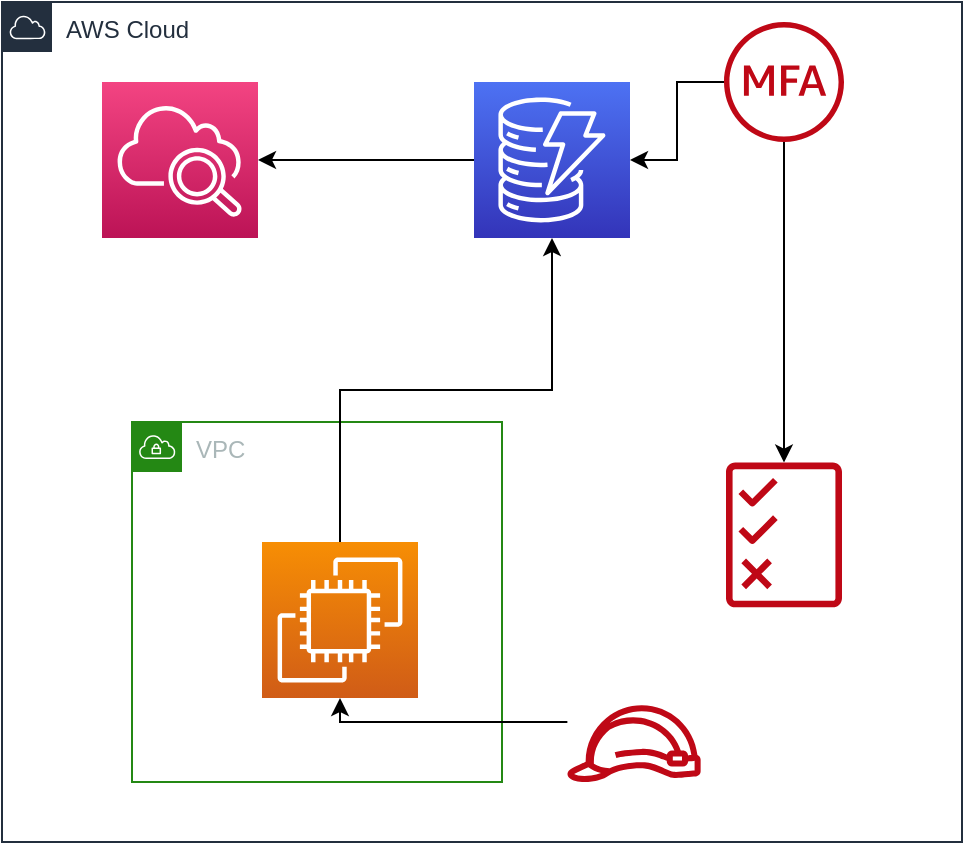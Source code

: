 <mxfile version="20.0.4" type="device"><diagram id="Kq5sycpD7k1zYXIezrjK" name="Page-1"><mxGraphModel dx="1186" dy="764" grid="1" gridSize="10" guides="1" tooltips="1" connect="1" arrows="1" fold="1" page="1" pageScale="1" pageWidth="850" pageHeight="1100" math="0" shadow="0"><root><mxCell id="0"/><mxCell id="1" parent="0"/><mxCell id="QPsYkYV3WScZ9v122A0s-6" value="AWS Cloud" style="points=[[0,0],[0.25,0],[0.5,0],[0.75,0],[1,0],[1,0.25],[1,0.5],[1,0.75],[1,1],[0.75,1],[0.5,1],[0.25,1],[0,1],[0,0.75],[0,0.5],[0,0.25]];outlineConnect=0;gradientColor=none;html=1;whiteSpace=wrap;fontSize=12;fontStyle=0;container=1;pointerEvents=0;collapsible=0;recursiveResize=0;shape=mxgraph.aws4.group;grIcon=mxgraph.aws4.group_aws_cloud;strokeColor=#232F3E;fillColor=none;verticalAlign=top;align=left;spacingLeft=30;fontColor=#232F3E;dashed=0;" vertex="1" parent="1"><mxGeometry x="150" y="80" width="480" height="420" as="geometry"/></mxCell><mxCell id="QPsYkYV3WScZ9v122A0s-7" value="VPC" style="points=[[0,0],[0.25,0],[0.5,0],[0.75,0],[1,0],[1,0.25],[1,0.5],[1,0.75],[1,1],[0.75,1],[0.5,1],[0.25,1],[0,1],[0,0.75],[0,0.5],[0,0.25]];outlineConnect=0;gradientColor=none;html=1;whiteSpace=wrap;fontSize=12;fontStyle=0;container=1;pointerEvents=0;collapsible=0;recursiveResize=0;shape=mxgraph.aws4.group;grIcon=mxgraph.aws4.group_vpc;strokeColor=#248814;fillColor=none;verticalAlign=top;align=left;spacingLeft=30;fontColor=#AAB7B8;dashed=0;" vertex="1" parent="QPsYkYV3WScZ9v122A0s-6"><mxGeometry x="65" y="210" width="185" height="180" as="geometry"/></mxCell><mxCell id="QPsYkYV3WScZ9v122A0s-1" value="" style="sketch=0;points=[[0,0,0],[0.25,0,0],[0.5,0,0],[0.75,0,0],[1,0,0],[0,1,0],[0.25,1,0],[0.5,1,0],[0.75,1,0],[1,1,0],[0,0.25,0],[0,0.5,0],[0,0.75,0],[1,0.25,0],[1,0.5,0],[1,0.75,0]];outlineConnect=0;fontColor=#232F3E;gradientColor=#F78E04;gradientDirection=north;fillColor=#D05C17;strokeColor=#ffffff;dashed=0;verticalLabelPosition=bottom;verticalAlign=top;align=center;html=1;fontSize=12;fontStyle=0;aspect=fixed;shape=mxgraph.aws4.resourceIcon;resIcon=mxgraph.aws4.ec2;" vertex="1" parent="QPsYkYV3WScZ9v122A0s-7"><mxGeometry x="65" y="60" width="78" height="78" as="geometry"/></mxCell><mxCell id="QPsYkYV3WScZ9v122A0s-19" value="" style="edgeStyle=orthogonalEdgeStyle;rounded=0;orthogonalLoop=1;jettySize=auto;html=1;" edge="1" parent="QPsYkYV3WScZ9v122A0s-6" source="QPsYkYV3WScZ9v122A0s-17" target="QPsYkYV3WScZ9v122A0s-16"><mxGeometry relative="1" as="geometry"/></mxCell><mxCell id="QPsYkYV3WScZ9v122A0s-21" value="" style="edgeStyle=orthogonalEdgeStyle;rounded=0;orthogonalLoop=1;jettySize=auto;html=1;" edge="1" parent="QPsYkYV3WScZ9v122A0s-6" source="QPsYkYV3WScZ9v122A0s-17" target="QPsYkYV3WScZ9v122A0s-2"><mxGeometry relative="1" as="geometry"/></mxCell><mxCell id="QPsYkYV3WScZ9v122A0s-17" value="" style="sketch=0;outlineConnect=0;fontColor=#232F3E;gradientColor=none;fillColor=#BF0816;strokeColor=none;dashed=0;verticalLabelPosition=bottom;verticalAlign=top;align=center;html=1;fontSize=12;fontStyle=0;aspect=fixed;pointerEvents=1;shape=mxgraph.aws4.mfa_token;" vertex="1" parent="QPsYkYV3WScZ9v122A0s-6"><mxGeometry x="361" y="10" width="60" height="60" as="geometry"/></mxCell><mxCell id="QPsYkYV3WScZ9v122A0s-2" value="" style="sketch=0;points=[[0,0,0],[0.25,0,0],[0.5,0,0],[0.75,0,0],[1,0,0],[0,1,0],[0.25,1,0],[0.5,1,0],[0.75,1,0],[1,1,0],[0,0.25,0],[0,0.5,0],[0,0.75,0],[1,0.25,0],[1,0.5,0],[1,0.75,0]];outlineConnect=0;fontColor=#232F3E;gradientColor=#4D72F3;gradientDirection=north;fillColor=#3334B9;strokeColor=#ffffff;dashed=0;verticalLabelPosition=bottom;verticalAlign=top;align=center;html=1;fontSize=12;fontStyle=0;aspect=fixed;shape=mxgraph.aws4.resourceIcon;resIcon=mxgraph.aws4.dynamodb;" vertex="1" parent="QPsYkYV3WScZ9v122A0s-6"><mxGeometry x="236" y="40" width="78" height="78" as="geometry"/></mxCell><mxCell id="QPsYkYV3WScZ9v122A0s-5" style="edgeStyle=orthogonalEdgeStyle;rounded=0;orthogonalLoop=1;jettySize=auto;html=1;exitX=0.5;exitY=0;exitDx=0;exitDy=0;exitPerimeter=0;entryX=0.5;entryY=1;entryDx=0;entryDy=0;entryPerimeter=0;" edge="1" parent="QPsYkYV3WScZ9v122A0s-6" source="QPsYkYV3WScZ9v122A0s-1" target="QPsYkYV3WScZ9v122A0s-2"><mxGeometry relative="1" as="geometry"/></mxCell><mxCell id="QPsYkYV3WScZ9v122A0s-11" style="edgeStyle=orthogonalEdgeStyle;rounded=0;orthogonalLoop=1;jettySize=auto;html=1;exitX=0;exitY=0.5;exitDx=0;exitDy=0;exitPerimeter=0;" edge="1" parent="QPsYkYV3WScZ9v122A0s-6" source="QPsYkYV3WScZ9v122A0s-2" target="QPsYkYV3WScZ9v122A0s-9"><mxGeometry relative="1" as="geometry"/></mxCell><mxCell id="QPsYkYV3WScZ9v122A0s-9" value="" style="sketch=0;points=[[0,0,0],[0.25,0,0],[0.5,0,0],[0.75,0,0],[1,0,0],[0,1,0],[0.25,1,0],[0.5,1,0],[0.75,1,0],[1,1,0],[0,0.25,0],[0,0.5,0],[0,0.75,0],[1,0.25,0],[1,0.5,0],[1,0.75,0]];points=[[0,0,0],[0.25,0,0],[0.5,0,0],[0.75,0,0],[1,0,0],[0,1,0],[0.25,1,0],[0.5,1,0],[0.75,1,0],[1,1,0],[0,0.25,0],[0,0.5,0],[0,0.75,0],[1,0.25,0],[1,0.5,0],[1,0.75,0]];outlineConnect=0;fontColor=#232F3E;gradientColor=#F34482;gradientDirection=north;fillColor=#BC1356;strokeColor=#ffffff;dashed=0;verticalLabelPosition=bottom;verticalAlign=top;align=center;html=1;fontSize=12;fontStyle=0;aspect=fixed;shape=mxgraph.aws4.resourceIcon;resIcon=mxgraph.aws4.cloudwatch_2;" vertex="1" parent="QPsYkYV3WScZ9v122A0s-6"><mxGeometry x="50" y="40" width="78" height="78" as="geometry"/></mxCell><mxCell id="QPsYkYV3WScZ9v122A0s-12" value="" style="sketch=0;outlineConnect=0;fontColor=#232F3E;gradientColor=none;fillColor=#BF0816;strokeColor=none;dashed=0;verticalLabelPosition=bottom;verticalAlign=top;align=center;html=1;fontSize=12;fontStyle=0;aspect=fixed;pointerEvents=1;shape=mxgraph.aws4.role;" vertex="1" parent="QPsYkYV3WScZ9v122A0s-6"><mxGeometry x="282" y="351.64" width="68" height="38.36" as="geometry"/></mxCell><mxCell id="QPsYkYV3WScZ9v122A0s-13" value="" style="edgeStyle=orthogonalEdgeStyle;rounded=0;orthogonalLoop=1;jettySize=auto;html=1;" edge="1" parent="QPsYkYV3WScZ9v122A0s-6" source="QPsYkYV3WScZ9v122A0s-12" target="QPsYkYV3WScZ9v122A0s-1"><mxGeometry relative="1" as="geometry"><Array as="points"><mxPoint x="169" y="360"/></Array></mxGeometry></mxCell><mxCell id="QPsYkYV3WScZ9v122A0s-16" value="" style="sketch=0;outlineConnect=0;fontColor=#232F3E;gradientColor=none;fillColor=#BF0816;strokeColor=none;dashed=0;verticalLabelPosition=bottom;verticalAlign=top;align=center;html=1;fontSize=12;fontStyle=0;aspect=fixed;pointerEvents=1;shape=mxgraph.aws4.permissions;" vertex="1" parent="QPsYkYV3WScZ9v122A0s-6"><mxGeometry x="362" y="230" width="58" height="72.97" as="geometry"/></mxCell></root></mxGraphModel></diagram></mxfile>